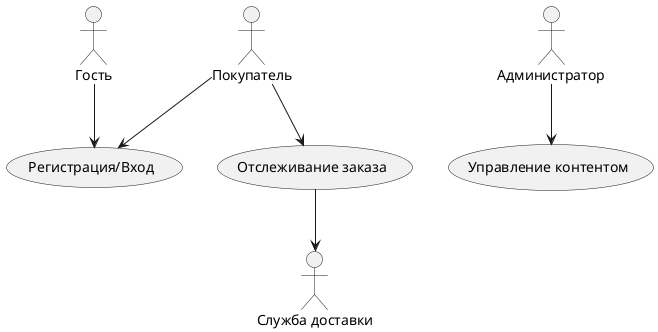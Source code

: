 @startuml

actor "Покупатель" as Customer
actor "Гость" as Guest
actor "Администратор" as Admin
actor "Служба доставки" as DeliveryService

Guest --> (Регистрация/Вход)

Customer --> (Отслеживание заказа)
Customer --> (Регистрация/Вход)

Admin --> (Управление контентом)

(Отслеживание заказа) --> DeliveryService

@enduml